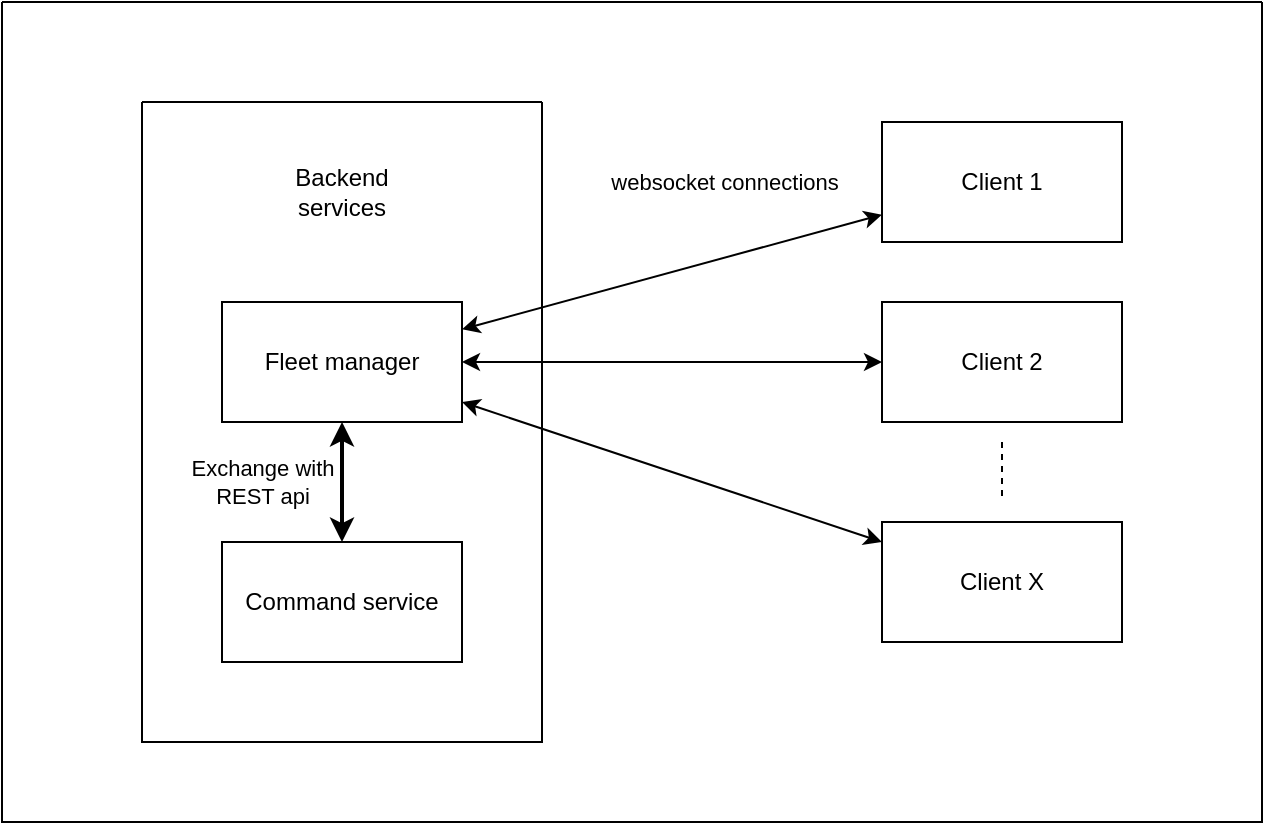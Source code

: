 <mxfile>
    <diagram id="9WFfmbqcmCegoGciCbtE" name="Page-1">
        <mxGraphModel dx="1185" dy="543" grid="1" gridSize="10" guides="1" tooltips="1" connect="1" arrows="1" fold="1" page="1" pageScale="1" pageWidth="827" pageHeight="1169" background="none" math="0" shadow="0">
            <root>
                <mxCell id="0"/>
                <mxCell id="1" parent="0"/>
                <mxCell id="6" value="Client 1" style="rounded=0;whiteSpace=wrap;html=1;" parent="1" vertex="1">
                    <mxGeometry x="550" y="140" width="120" height="60" as="geometry"/>
                </mxCell>
                <mxCell id="11" style="edgeStyle=none;html=1;dashed=1;endArrow=none;endFill=0;" parent="1" edge="1">
                    <mxGeometry relative="1" as="geometry">
                        <mxPoint x="610" y="300" as="sourcePoint"/>
                        <mxPoint x="610" y="330" as="targetPoint"/>
                    </mxGeometry>
                </mxCell>
                <mxCell id="8" value="Client 2" style="rounded=0;whiteSpace=wrap;html=1;" parent="1" vertex="1">
                    <mxGeometry x="550" y="230" width="120" height="60" as="geometry"/>
                </mxCell>
                <mxCell id="10" value="Client X" style="rounded=0;whiteSpace=wrap;html=1;" parent="1" vertex="1">
                    <mxGeometry x="550" y="340" width="120" height="60" as="geometry"/>
                </mxCell>
                <mxCell id="13" value="" style="swimlane;startSize=0;" parent="1" vertex="1">
                    <mxGeometry x="180" y="130" width="200" height="320" as="geometry"/>
                </mxCell>
                <mxCell id="2" value="Command service" style="rounded=0;whiteSpace=wrap;html=1;" parent="13" vertex="1">
                    <mxGeometry x="40" y="220" width="120" height="60" as="geometry"/>
                </mxCell>
                <mxCell id="14" style="edgeStyle=none;html=1;endArrow=classic;endFill=1;startArrow=classic;startFill=1;strokeWidth=2;" parent="13" source="4" target="2" edge="1">
                    <mxGeometry relative="1" as="geometry"/>
                </mxCell>
                <mxCell id="19" value="Exchange with&lt;br&gt;REST api" style="edgeLabel;html=1;align=center;verticalAlign=middle;resizable=0;points=[];" parent="14" vertex="1" connectable="0">
                    <mxGeometry x="-0.446" y="2" relative="1" as="geometry">
                        <mxPoint x="-42" y="13" as="offset"/>
                    </mxGeometry>
                </mxCell>
                <mxCell id="4" value="Fleet manager" style="rounded=0;whiteSpace=wrap;html=1;" parent="13" vertex="1">
                    <mxGeometry x="40" y="100" width="120" height="60" as="geometry"/>
                </mxCell>
                <mxCell id="5" value="Backend services" style="text;html=1;strokeColor=none;fillColor=none;align=center;verticalAlign=middle;whiteSpace=wrap;rounded=0;" parent="13" vertex="1">
                    <mxGeometry x="70" y="30" width="60" height="30" as="geometry"/>
                </mxCell>
                <mxCell id="15" style="edgeStyle=none;html=1;strokeWidth=1;startArrow=classic;startFill=1;endArrow=classic;endFill=1;" parent="1" source="4" target="6" edge="1">
                    <mxGeometry relative="1" as="geometry"/>
                </mxCell>
                <mxCell id="16" value="websocket connections" style="edgeLabel;html=1;align=center;verticalAlign=middle;resizable=0;points=[];" parent="15" vertex="1" connectable="0">
                    <mxGeometry x="0.277" y="2" relative="1" as="geometry">
                        <mxPoint x="-3" y="-35" as="offset"/>
                    </mxGeometry>
                </mxCell>
                <mxCell id="17" style="edgeStyle=none;html=1;strokeWidth=1;startArrow=classic;startFill=1;endArrow=classic;endFill=1;" parent="1" source="4" target="8" edge="1">
                    <mxGeometry relative="1" as="geometry"/>
                </mxCell>
                <mxCell id="18" style="edgeStyle=none;html=1;strokeWidth=1;startArrow=classic;startFill=1;endArrow=classic;endFill=1;" parent="1" source="4" target="10" edge="1">
                    <mxGeometry relative="1" as="geometry"/>
                </mxCell>
                <mxCell id="20" value="" style="swimlane;startSize=0;" vertex="1" parent="1">
                    <mxGeometry x="110" y="80" width="630" height="410" as="geometry"/>
                </mxCell>
            </root>
        </mxGraphModel>
    </diagram>
</mxfile>
